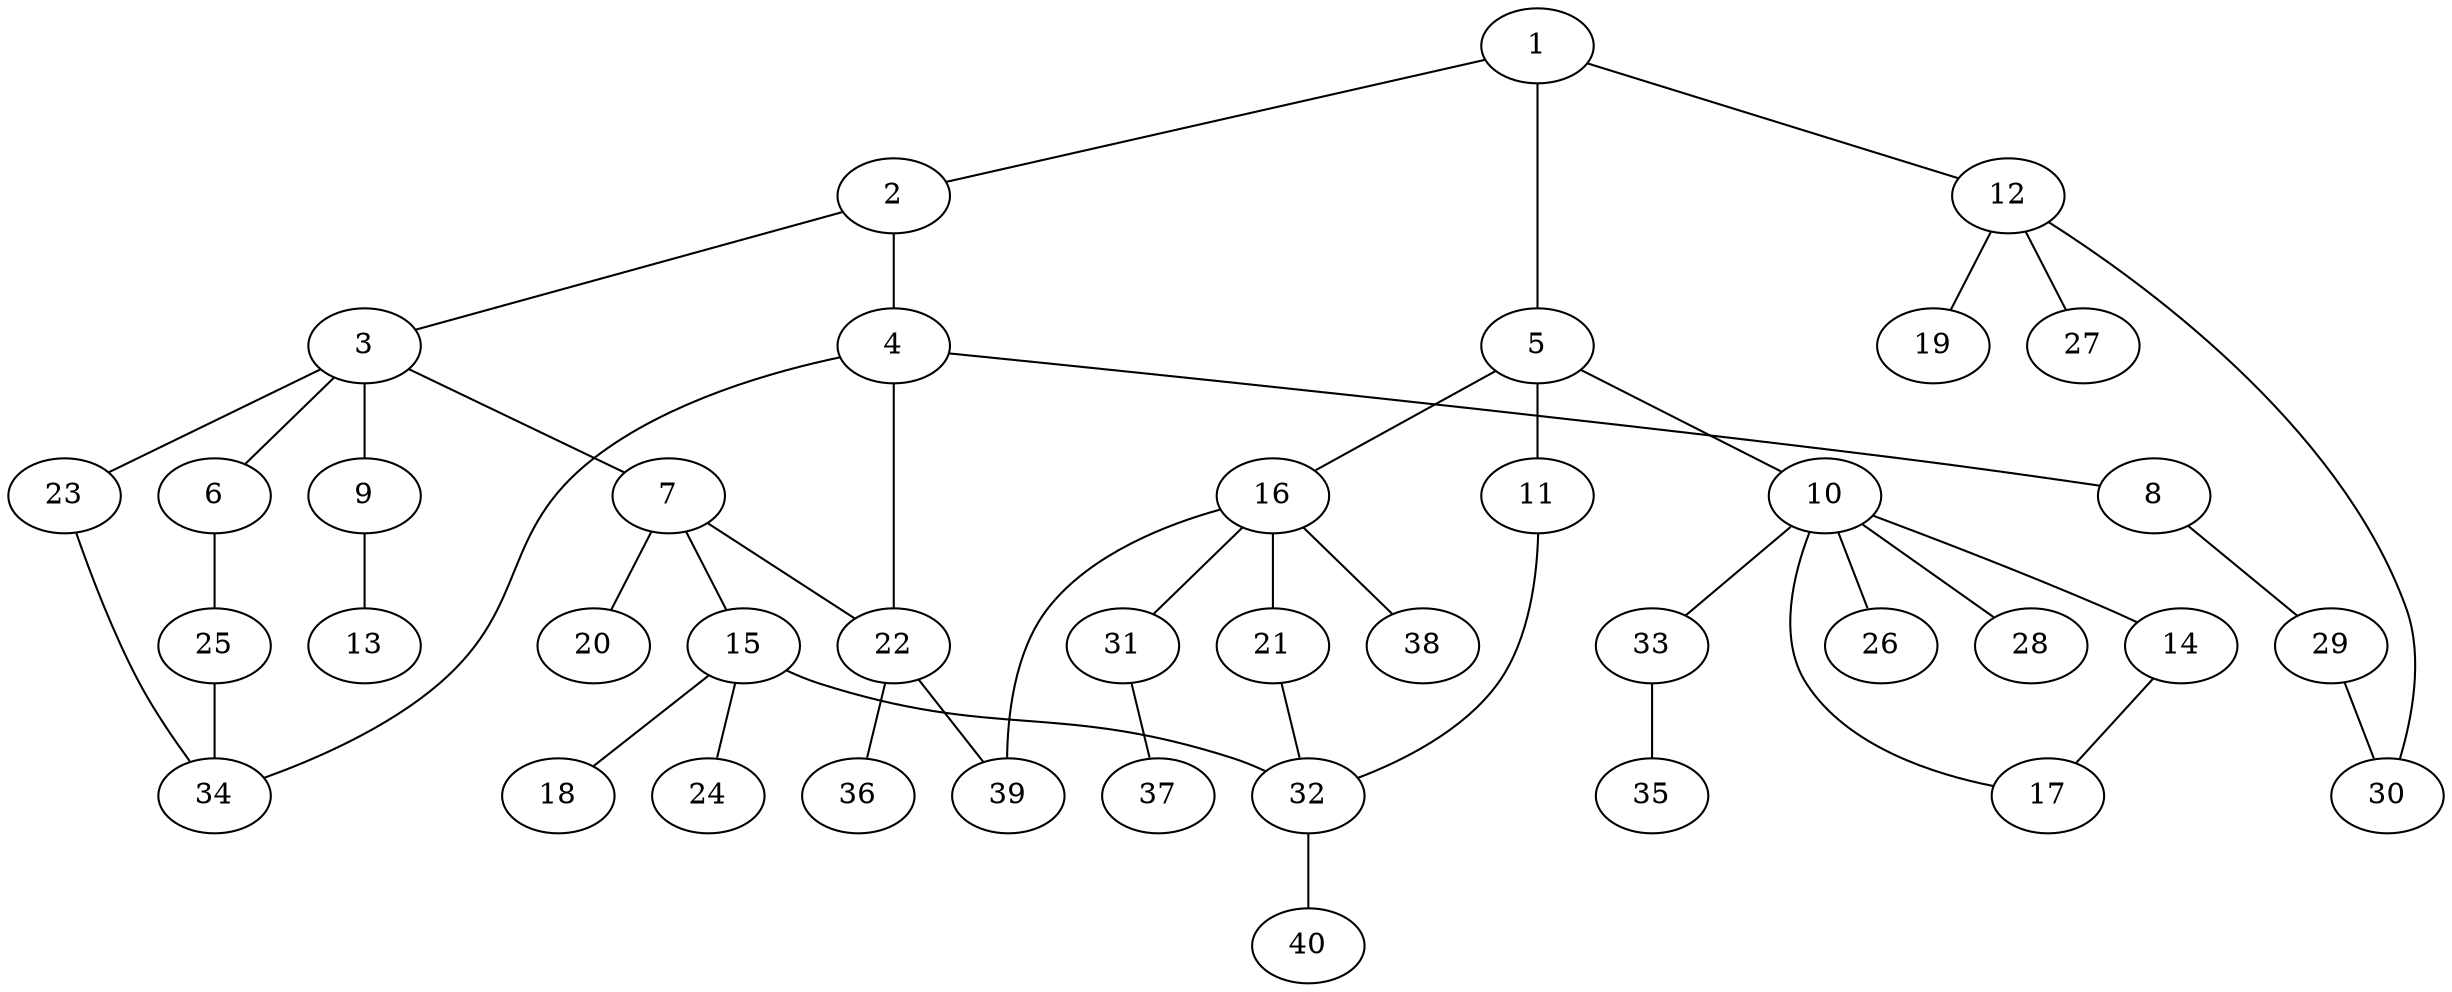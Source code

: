 graph graphname {1--2
1--5
1--12
2--3
2--4
3--6
3--7
3--9
3--23
4--8
4--22
4--34
5--10
5--11
5--16
6--25
7--15
7--20
7--22
8--29
9--13
10--14
10--17
10--26
10--28
10--33
11--32
12--19
12--27
12--30
14--17
15--18
15--24
15--32
16--21
16--31
16--38
16--39
21--32
22--36
22--39
23--34
25--34
29--30
31--37
32--40
33--35
}